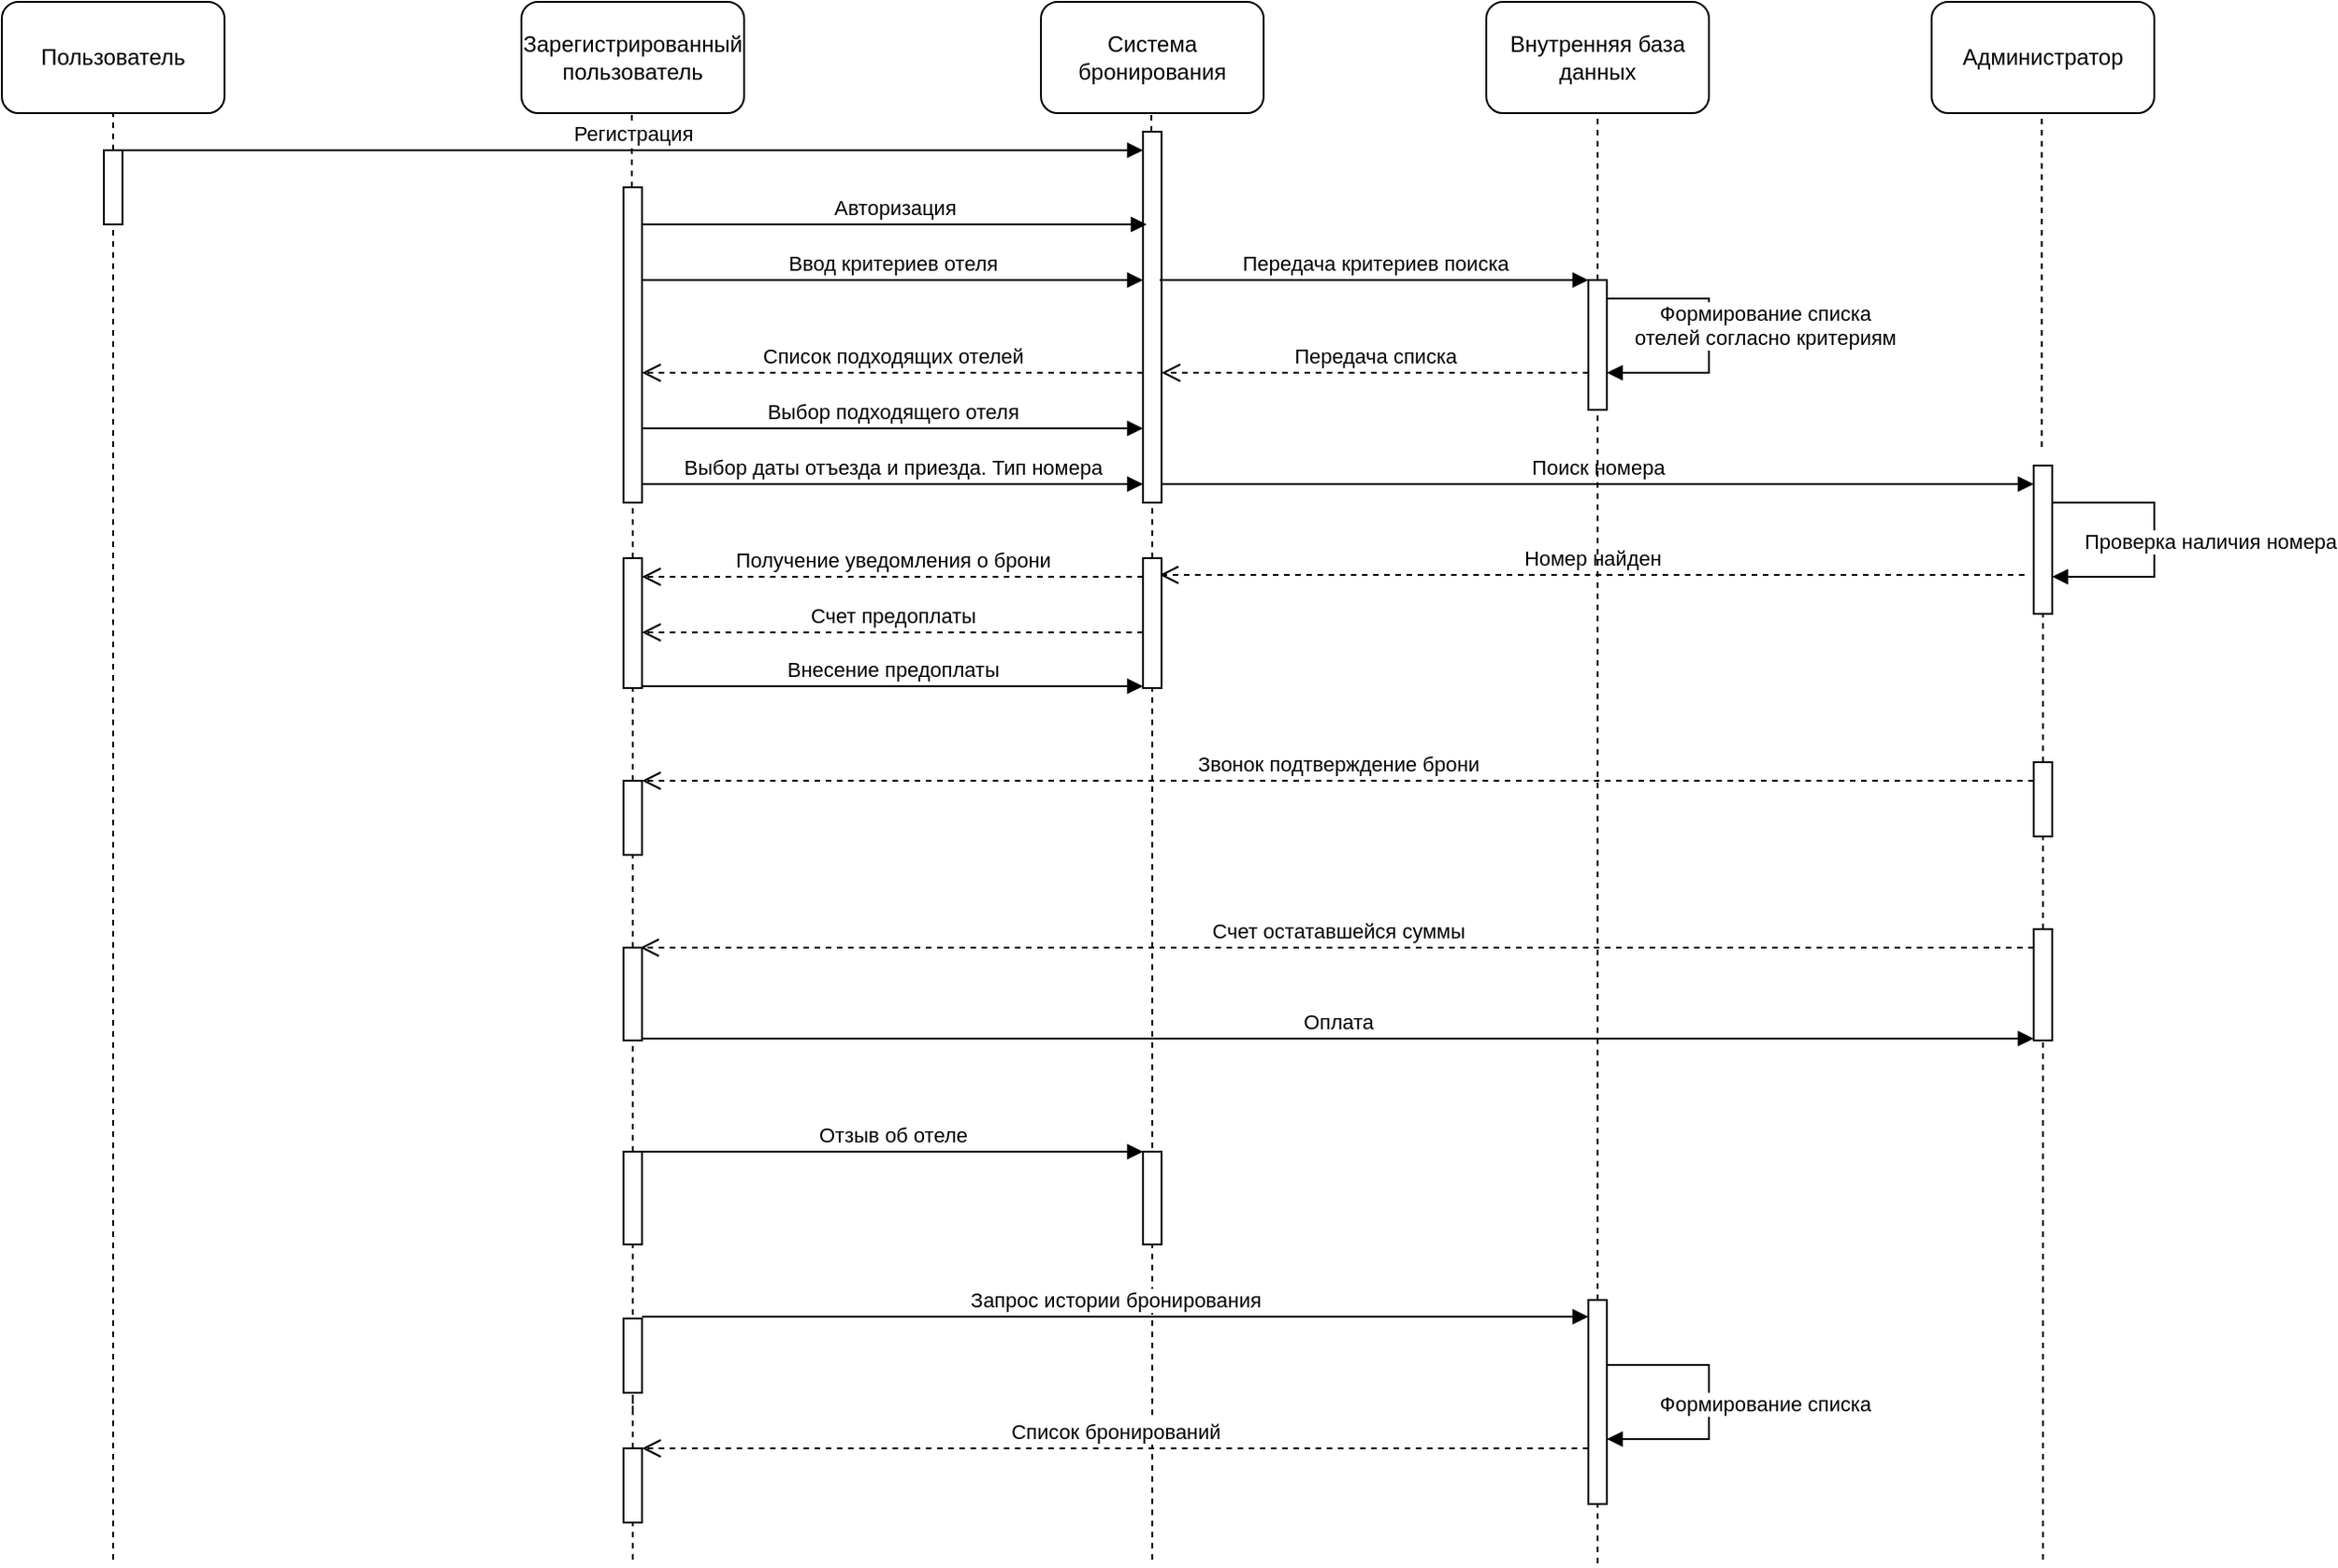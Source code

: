 <mxfile version="22.0.0" type="device">
  <diagram name="Страница — 1" id="3A3mYkXjl5Bx9e78jiHi">
    <mxGraphModel dx="1918" dy="638" grid="1" gridSize="10" guides="1" tooltips="1" connect="1" arrows="1" fold="1" page="1" pageScale="1" pageWidth="827" pageHeight="1169" math="0" shadow="0">
      <root>
        <mxCell id="0" />
        <mxCell id="1" parent="0" />
        <mxCell id="yYQlwH5CnJmu1Gok9ntD-1" value="Пользователь" style="rounded=1;whiteSpace=wrap;html=1;" parent="1" vertex="1">
          <mxGeometry x="-480" y="40" width="120" height="60" as="geometry" />
        </mxCell>
        <mxCell id="yYQlwH5CnJmu1Gok9ntD-2" value="Зарегистрированный пользователь" style="rounded=1;whiteSpace=wrap;html=1;" parent="1" vertex="1">
          <mxGeometry x="-200" y="40" width="120" height="60" as="geometry" />
        </mxCell>
        <mxCell id="yYQlwH5CnJmu1Gok9ntD-3" value="Система бронирования" style="rounded=1;whiteSpace=wrap;html=1;" parent="1" vertex="1">
          <mxGeometry x="80" y="40" width="120" height="60" as="geometry" />
        </mxCell>
        <mxCell id="yYQlwH5CnJmu1Gok9ntD-4" value="Администратор" style="rounded=1;whiteSpace=wrap;html=1;" parent="1" vertex="1">
          <mxGeometry x="560" y="40" width="120" height="60" as="geometry" />
        </mxCell>
        <mxCell id="yYQlwH5CnJmu1Gok9ntD-7" value="" style="endArrow=none;dashed=1;html=1;rounded=0;fillColor=#000000;" parent="1" source="yYQlwH5CnJmu1Gok9ntD-11" edge="1">
          <mxGeometry width="50" height="50" relative="1" as="geometry">
            <mxPoint x="-420" y="561.2" as="sourcePoint" />
            <mxPoint x="-420" y="100" as="targetPoint" />
          </mxGeometry>
        </mxCell>
        <mxCell id="yYQlwH5CnJmu1Gok9ntD-8" value="" style="endArrow=none;dashed=1;html=1;rounded=0;fillColor=#000000;" parent="1" source="yYQlwH5CnJmu1Gok9ntD-14" edge="1">
          <mxGeometry width="50" height="50" relative="1" as="geometry">
            <mxPoint x="-140.5" y="561.2" as="sourcePoint" />
            <mxPoint x="-140.5" y="100" as="targetPoint" />
          </mxGeometry>
        </mxCell>
        <mxCell id="yYQlwH5CnJmu1Gok9ntD-9" value="" style="endArrow=none;dashed=1;html=1;rounded=0;fillColor=#000000;" parent="1" source="yYQlwH5CnJmu1Gok9ntD-16" edge="1">
          <mxGeometry width="50" height="50" relative="1" as="geometry">
            <mxPoint x="139.5" y="561.2" as="sourcePoint" />
            <mxPoint x="139.5" y="100" as="targetPoint" />
          </mxGeometry>
        </mxCell>
        <mxCell id="yYQlwH5CnJmu1Gok9ntD-10" value="" style="endArrow=none;dashed=1;html=1;rounded=0;fillColor=#000000;" parent="1" edge="1">
          <mxGeometry width="50" height="50" relative="1" as="geometry">
            <mxPoint x="619.33" y="280" as="sourcePoint" />
            <mxPoint x="619.33" y="100" as="targetPoint" />
          </mxGeometry>
        </mxCell>
        <mxCell id="yYQlwH5CnJmu1Gok9ntD-12" value="" style="endArrow=none;dashed=1;html=1;rounded=0;fillColor=#000000;" parent="1" target="yYQlwH5CnJmu1Gok9ntD-11" edge="1">
          <mxGeometry width="50" height="50" relative="1" as="geometry">
            <mxPoint x="-420" y="880" as="sourcePoint" />
            <mxPoint x="-420" y="100" as="targetPoint" />
          </mxGeometry>
        </mxCell>
        <mxCell id="yYQlwH5CnJmu1Gok9ntD-11" value="" style="html=1;points=[[0,0,0,0,5],[0,1,0,0,-5],[1,0,0,0,5],[1,1,0,0,-5]];perimeter=orthogonalPerimeter;outlineConnect=0;targetShapes=umlLifeline;portConstraint=eastwest;newEdgeStyle={&quot;curved&quot;:0,&quot;rounded&quot;:0};" parent="1" vertex="1">
          <mxGeometry x="-425" y="120" width="10" height="40" as="geometry" />
        </mxCell>
        <mxCell id="yYQlwH5CnJmu1Gok9ntD-13" value="Регистрация" style="html=1;verticalAlign=bottom;endArrow=block;curved=0;rounded=0;" parent="1" edge="1" target="yYQlwH5CnJmu1Gok9ntD-16">
          <mxGeometry width="80" relative="1" as="geometry">
            <mxPoint x="-415" y="120" as="sourcePoint" />
            <mxPoint x="130" y="120" as="targetPoint" />
          </mxGeometry>
        </mxCell>
        <mxCell id="yYQlwH5CnJmu1Gok9ntD-15" value="" style="endArrow=none;dashed=1;html=1;rounded=0;fillColor=#000000;" parent="1" source="yYQlwH5CnJmu1Gok9ntD-37" target="yYQlwH5CnJmu1Gok9ntD-14" edge="1">
          <mxGeometry width="50" height="50" relative="1" as="geometry">
            <mxPoint x="-140.5" y="561.2" as="sourcePoint" />
            <mxPoint x="-140.5" y="100" as="targetPoint" />
          </mxGeometry>
        </mxCell>
        <mxCell id="yYQlwH5CnJmu1Gok9ntD-14" value="" style="html=1;points=[[0,0,0,0,5],[0,1,0,0,-5],[1,0,0,0,5],[1,1,0,0,-5]];perimeter=orthogonalPerimeter;outlineConnect=0;targetShapes=umlLifeline;portConstraint=eastwest;newEdgeStyle={&quot;curved&quot;:0,&quot;rounded&quot;:0};" parent="1" vertex="1">
          <mxGeometry x="-145" y="140" width="10" height="170" as="geometry" />
        </mxCell>
        <mxCell id="yYQlwH5CnJmu1Gok9ntD-17" value="" style="endArrow=none;dashed=1;html=1;rounded=0;fillColor=#000000;" parent="1" source="yYQlwH5CnJmu1Gok9ntD-35" target="yYQlwH5CnJmu1Gok9ntD-16" edge="1">
          <mxGeometry width="50" height="50" relative="1" as="geometry">
            <mxPoint x="139.5" y="561.2" as="sourcePoint" />
            <mxPoint x="139.5" y="100" as="targetPoint" />
          </mxGeometry>
        </mxCell>
        <mxCell id="yYQlwH5CnJmu1Gok9ntD-16" value="" style="html=1;points=[[0,0,0,0,5],[0,1,0,0,-5],[1,0,0,0,5],[1,1,0,0,-5]];perimeter=orthogonalPerimeter;outlineConnect=0;targetShapes=umlLifeline;portConstraint=eastwest;newEdgeStyle={&quot;curved&quot;:0,&quot;rounded&quot;:0};" parent="1" vertex="1">
          <mxGeometry x="135" y="110" width="10" height="200" as="geometry" />
        </mxCell>
        <mxCell id="yYQlwH5CnJmu1Gok9ntD-20" value="Авторизация" style="html=1;verticalAlign=bottom;endArrow=block;curved=0;rounded=0;" parent="1" edge="1">
          <mxGeometry width="80" relative="1" as="geometry">
            <mxPoint x="-135" y="160" as="sourcePoint" />
            <mxPoint x="137" y="160" as="targetPoint" />
          </mxGeometry>
        </mxCell>
        <mxCell id="yYQlwH5CnJmu1Gok9ntD-24" value="Ввод критериев отеля" style="html=1;verticalAlign=bottom;endArrow=block;curved=0;rounded=0;" parent="1" target="yYQlwH5CnJmu1Gok9ntD-16" edge="1">
          <mxGeometry width="80" relative="1" as="geometry">
            <mxPoint x="-135" y="190" as="sourcePoint" />
            <mxPoint x="130" y="190" as="targetPoint" />
          </mxGeometry>
        </mxCell>
        <mxCell id="yYQlwH5CnJmu1Gok9ntD-26" value="Список подходящих отелей" style="html=1;verticalAlign=bottom;endArrow=open;dashed=1;endSize=8;curved=0;rounded=0;" parent="1" edge="1">
          <mxGeometry relative="1" as="geometry">
            <mxPoint x="135" y="240" as="sourcePoint" />
            <mxPoint x="-135" y="240" as="targetPoint" />
          </mxGeometry>
        </mxCell>
        <mxCell id="yYQlwH5CnJmu1Gok9ntD-27" value="Выбор подходящего отеля" style="html=1;verticalAlign=bottom;endArrow=block;curved=0;rounded=0;" parent="1" edge="1">
          <mxGeometry width="80" relative="1" as="geometry">
            <mxPoint x="-135" y="270" as="sourcePoint" />
            <mxPoint x="135" y="270" as="targetPoint" />
          </mxGeometry>
        </mxCell>
        <mxCell id="yYQlwH5CnJmu1Gok9ntD-28" value="Поиск номера" style="html=1;verticalAlign=bottom;endArrow=block;curved=0;rounded=0;" parent="1" edge="1">
          <mxGeometry width="80" relative="1" as="geometry">
            <mxPoint x="145" y="300" as="sourcePoint" />
            <mxPoint x="615" y="300" as="targetPoint" />
          </mxGeometry>
        </mxCell>
        <mxCell id="yYQlwH5CnJmu1Gok9ntD-30" value="" style="endArrow=none;dashed=1;html=1;rounded=0;fillColor=#000000;" parent="1" source="yYQlwH5CnJmu1Gok9ntD-43" target="yYQlwH5CnJmu1Gok9ntD-29" edge="1">
          <mxGeometry width="50" height="50" relative="1" as="geometry">
            <mxPoint x="619.5" y="561.2" as="sourcePoint" />
            <mxPoint x="619.5" y="100" as="targetPoint" />
          </mxGeometry>
        </mxCell>
        <mxCell id="yYQlwH5CnJmu1Gok9ntD-29" value="" style="html=1;points=[[0,0,0,0,5],[0,1,0,0,-5],[1,0,0,0,5],[1,1,0,0,-5]];perimeter=orthogonalPerimeter;outlineConnect=0;targetShapes=umlLifeline;portConstraint=eastwest;newEdgeStyle={&quot;curved&quot;:0,&quot;rounded&quot;:0};" parent="1" vertex="1">
          <mxGeometry x="615" y="290" width="10" height="80" as="geometry" />
        </mxCell>
        <mxCell id="yYQlwH5CnJmu1Gok9ntD-31" value="Проверка наличия номера" style="html=1;verticalAlign=bottom;endArrow=block;curved=0;rounded=0;" parent="1" edge="1">
          <mxGeometry x="0.133" y="30" width="80" relative="1" as="geometry">
            <mxPoint x="625" y="310" as="sourcePoint" />
            <mxPoint x="625" y="350" as="targetPoint" />
            <Array as="points">
              <mxPoint x="680" y="310" />
              <mxPoint x="680" y="350" />
            </Array>
            <mxPoint as="offset" />
          </mxGeometry>
        </mxCell>
        <mxCell id="yYQlwH5CnJmu1Gok9ntD-32" value="Номер найден" style="html=1;verticalAlign=bottom;endArrow=open;dashed=1;endSize=8;curved=0;rounded=0;" parent="1" edge="1">
          <mxGeometry relative="1" as="geometry">
            <mxPoint x="610" y="349" as="sourcePoint" />
            <mxPoint x="144" y="349" as="targetPoint" />
          </mxGeometry>
        </mxCell>
        <mxCell id="yYQlwH5CnJmu1Gok9ntD-34" value="Выбор даты отъезда и приезда. Тип номера" style="html=1;verticalAlign=bottom;endArrow=block;curved=0;rounded=0;" parent="1" edge="1">
          <mxGeometry width="80" relative="1" as="geometry">
            <mxPoint x="-135" y="300" as="sourcePoint" />
            <mxPoint x="135" y="300" as="targetPoint" />
          </mxGeometry>
        </mxCell>
        <mxCell id="yYQlwH5CnJmu1Gok9ntD-36" value="" style="endArrow=none;dashed=1;html=1;rounded=0;fillColor=#000000;" parent="1" target="yYQlwH5CnJmu1Gok9ntD-35" edge="1">
          <mxGeometry width="50" height="50" relative="1" as="geometry">
            <mxPoint x="140" y="880" as="sourcePoint" />
            <mxPoint x="140" y="300" as="targetPoint" />
          </mxGeometry>
        </mxCell>
        <mxCell id="yYQlwH5CnJmu1Gok9ntD-35" value="" style="html=1;points=[[0,0,0,0,5],[0,1,0,0,-5],[1,0,0,0,5],[1,1,0,0,-5]];perimeter=orthogonalPerimeter;outlineConnect=0;targetShapes=umlLifeline;portConstraint=eastwest;newEdgeStyle={&quot;curved&quot;:0,&quot;rounded&quot;:0};" parent="1" vertex="1">
          <mxGeometry x="135" y="340" width="10" height="70" as="geometry" />
        </mxCell>
        <mxCell id="yYQlwH5CnJmu1Gok9ntD-38" value="" style="endArrow=none;dashed=1;html=1;rounded=0;fillColor=#000000;" parent="1" source="yYQlwH5CnJmu1Gok9ntD-48" target="yYQlwH5CnJmu1Gok9ntD-37" edge="1">
          <mxGeometry width="50" height="50" relative="1" as="geometry">
            <mxPoint x="-140" y="680" as="sourcePoint" />
            <mxPoint x="-140" y="300" as="targetPoint" />
          </mxGeometry>
        </mxCell>
        <mxCell id="yYQlwH5CnJmu1Gok9ntD-37" value="" style="html=1;points=[[0,0,0,0,5],[0,1,0,0,-5],[1,0,0,0,5],[1,1,0,0,-5]];perimeter=orthogonalPerimeter;outlineConnect=0;targetShapes=umlLifeline;portConstraint=eastwest;newEdgeStyle={&quot;curved&quot;:0,&quot;rounded&quot;:0};" parent="1" vertex="1">
          <mxGeometry x="-145" y="340" width="10" height="70" as="geometry" />
        </mxCell>
        <mxCell id="yYQlwH5CnJmu1Gok9ntD-39" value="Получение уведомления о брони" style="html=1;verticalAlign=bottom;endArrow=open;dashed=1;endSize=8;curved=0;rounded=0;" parent="1" edge="1">
          <mxGeometry relative="1" as="geometry">
            <mxPoint x="135" y="350" as="sourcePoint" />
            <mxPoint x="-135" y="350" as="targetPoint" />
          </mxGeometry>
        </mxCell>
        <mxCell id="yYQlwH5CnJmu1Gok9ntD-40" value="Счет предоплаты" style="html=1;verticalAlign=bottom;endArrow=open;dashed=1;endSize=8;curved=0;rounded=0;" parent="1" edge="1">
          <mxGeometry relative="1" as="geometry">
            <mxPoint x="135" y="380" as="sourcePoint" />
            <mxPoint x="-135" y="380" as="targetPoint" />
          </mxGeometry>
        </mxCell>
        <mxCell id="yYQlwH5CnJmu1Gok9ntD-41" value="Внесение предоплаты" style="html=1;verticalAlign=bottom;endArrow=block;curved=0;rounded=0;" parent="1" edge="1">
          <mxGeometry width="80" relative="1" as="geometry">
            <mxPoint x="-135" y="409" as="sourcePoint" />
            <mxPoint x="135" y="409" as="targetPoint" />
          </mxGeometry>
        </mxCell>
        <mxCell id="yYQlwH5CnJmu1Gok9ntD-42" value="" style="html=1;points=[[0,0,0,0,5],[0,1,0,0,-5],[1,0,0,0,5],[1,1,0,0,-5]];perimeter=orthogonalPerimeter;outlineConnect=0;targetShapes=umlLifeline;portConstraint=eastwest;newEdgeStyle={&quot;curved&quot;:0,&quot;rounded&quot;:0};" parent="1" vertex="1">
          <mxGeometry x="-145" y="460" width="10" height="40" as="geometry" />
        </mxCell>
        <mxCell id="yYQlwH5CnJmu1Gok9ntD-44" value="" style="endArrow=none;dashed=1;html=1;rounded=0;fillColor=#000000;" parent="1" source="yYQlwH5CnJmu1Gok9ntD-46" target="yYQlwH5CnJmu1Gok9ntD-43" edge="1">
          <mxGeometry width="50" height="50" relative="1" as="geometry">
            <mxPoint x="620" y="680" as="sourcePoint" />
            <mxPoint x="620" y="360" as="targetPoint" />
          </mxGeometry>
        </mxCell>
        <mxCell id="yYQlwH5CnJmu1Gok9ntD-43" value="" style="html=1;points=[[0,0,0,0,5],[0,1,0,0,-5],[1,0,0,0,5],[1,1,0,0,-5]];perimeter=orthogonalPerimeter;outlineConnect=0;targetShapes=umlLifeline;portConstraint=eastwest;newEdgeStyle={&quot;curved&quot;:0,&quot;rounded&quot;:0};" parent="1" vertex="1">
          <mxGeometry x="615" y="450" width="10" height="40" as="geometry" />
        </mxCell>
        <mxCell id="yYQlwH5CnJmu1Gok9ntD-45" value="Звонок подтверждение брони" style="html=1;verticalAlign=bottom;endArrow=open;dashed=1;endSize=8;curved=0;rounded=0;" parent="1" edge="1" source="yYQlwH5CnJmu1Gok9ntD-43">
          <mxGeometry relative="1" as="geometry">
            <mxPoint x="610" y="460" as="sourcePoint" />
            <mxPoint x="-135" y="460" as="targetPoint" />
          </mxGeometry>
        </mxCell>
        <mxCell id="yYQlwH5CnJmu1Gok9ntD-47" value="" style="endArrow=none;dashed=1;html=1;rounded=0;fillColor=#000000;" parent="1" target="yYQlwH5CnJmu1Gok9ntD-46" edge="1">
          <mxGeometry width="50" height="50" relative="1" as="geometry">
            <mxPoint x="620" y="880" as="sourcePoint" />
            <mxPoint x="420" y="500" as="targetPoint" />
          </mxGeometry>
        </mxCell>
        <mxCell id="yYQlwH5CnJmu1Gok9ntD-46" value="" style="html=1;points=[[0,0,0,0,5],[0,1,0,0,-5],[1,0,0,0,5],[1,1,0,0,-5]];perimeter=orthogonalPerimeter;outlineConnect=0;targetShapes=umlLifeline;portConstraint=eastwest;newEdgeStyle={&quot;curved&quot;:0,&quot;rounded&quot;:0};" parent="1" vertex="1">
          <mxGeometry x="615" y="540" width="10" height="60" as="geometry" />
        </mxCell>
        <mxCell id="yYQlwH5CnJmu1Gok9ntD-49" value="" style="endArrow=none;dashed=1;html=1;rounded=0;fillColor=#000000;" parent="1" source="yYQlwH5CnJmu1Gok9ntD-54" target="yYQlwH5CnJmu1Gok9ntD-48" edge="1">
          <mxGeometry width="50" height="50" relative="1" as="geometry">
            <mxPoint x="-140" y="720" as="sourcePoint" />
            <mxPoint x="-140" y="410" as="targetPoint" />
          </mxGeometry>
        </mxCell>
        <mxCell id="yYQlwH5CnJmu1Gok9ntD-48" value="" style="html=1;points=[[0,0,0,0,5],[0,1,0,0,-5],[1,0,0,0,5],[1,1,0,0,-5]];perimeter=orthogonalPerimeter;outlineConnect=0;targetShapes=umlLifeline;portConstraint=eastwest;newEdgeStyle={&quot;curved&quot;:0,&quot;rounded&quot;:0};" parent="1" vertex="1">
          <mxGeometry x="-145" y="550" width="10" height="50" as="geometry" />
        </mxCell>
        <mxCell id="yYQlwH5CnJmu1Gok9ntD-50" value="Счет остатавшейся суммы" style="html=1;verticalAlign=bottom;endArrow=open;dashed=1;endSize=8;curved=0;rounded=0;" parent="1" edge="1" source="yYQlwH5CnJmu1Gok9ntD-46">
          <mxGeometry relative="1" as="geometry">
            <mxPoint x="610" y="550" as="sourcePoint" />
            <mxPoint x="-136" y="550" as="targetPoint" />
          </mxGeometry>
        </mxCell>
        <mxCell id="yYQlwH5CnJmu1Gok9ntD-53" value="Оплата" style="html=1;verticalAlign=bottom;endArrow=block;curved=0;rounded=0;" parent="1" target="yYQlwH5CnJmu1Gok9ntD-46" edge="1">
          <mxGeometry width="80" relative="1" as="geometry">
            <mxPoint x="-135" y="599" as="sourcePoint" />
            <mxPoint x="135" y="599" as="targetPoint" />
          </mxGeometry>
        </mxCell>
        <mxCell id="yYQlwH5CnJmu1Gok9ntD-55" value="" style="endArrow=none;dashed=1;html=1;rounded=0;fillColor=#000000;" parent="1" source="yYQlwH5CnJmu1Gok9ntD-65" target="yYQlwH5CnJmu1Gok9ntD-54" edge="1">
          <mxGeometry width="50" height="50" relative="1" as="geometry">
            <mxPoint x="-140" y="880" as="sourcePoint" />
            <mxPoint x="-140" y="600" as="targetPoint" />
          </mxGeometry>
        </mxCell>
        <mxCell id="yYQlwH5CnJmu1Gok9ntD-54" value="" style="html=1;points=[[0,0,0,0,5],[0,1,0,0,-5],[1,0,0,0,5],[1,1,0,0,-5]];perimeter=orthogonalPerimeter;outlineConnect=0;targetShapes=umlLifeline;portConstraint=eastwest;newEdgeStyle={&quot;curved&quot;:0,&quot;rounded&quot;:0};" parent="1" vertex="1">
          <mxGeometry x="-145" y="660" width="10" height="50" as="geometry" />
        </mxCell>
        <mxCell id="yYQlwH5CnJmu1Gok9ntD-56" value="" style="html=1;points=[[0,0,0,0,5],[0,1,0,0,-5],[1,0,0,0,5],[1,1,0,0,-5]];perimeter=orthogonalPerimeter;outlineConnect=0;targetShapes=umlLifeline;portConstraint=eastwest;newEdgeStyle={&quot;curved&quot;:0,&quot;rounded&quot;:0};" parent="1" vertex="1">
          <mxGeometry x="135" y="660" width="10" height="50" as="geometry" />
        </mxCell>
        <mxCell id="yYQlwH5CnJmu1Gok9ntD-57" value="Отзыв об отеле" style="html=1;verticalAlign=bottom;endArrow=block;curved=0;rounded=0;" parent="1" edge="1">
          <mxGeometry width="80" relative="1" as="geometry">
            <mxPoint x="-135" y="660" as="sourcePoint" />
            <mxPoint x="135" y="660" as="targetPoint" />
          </mxGeometry>
        </mxCell>
        <mxCell id="yYQlwH5CnJmu1Gok9ntD-61" value="" style="endArrow=none;dashed=1;html=1;rounded=0;fillColor=#000000;" parent="1" target="yYQlwH5CnJmu1Gok9ntD-58" edge="1">
          <mxGeometry width="50" height="50" relative="1" as="geometry">
            <mxPoint x="-140" y="800" as="sourcePoint" />
            <mxPoint x="-140" y="710" as="targetPoint" />
          </mxGeometry>
        </mxCell>
        <mxCell id="yYQlwH5CnJmu1Gok9ntD-58" value="" style="html=1;points=[[0,0,0,0,5],[0,1,0,0,-5],[1,0,0,0,5],[1,1,0,0,-5]];perimeter=orthogonalPerimeter;outlineConnect=0;targetShapes=umlLifeline;portConstraint=eastwest;newEdgeStyle={&quot;curved&quot;:0,&quot;rounded&quot;:0};" parent="1" vertex="1">
          <mxGeometry x="-145" y="750" width="10" height="40" as="geometry" />
        </mxCell>
        <mxCell id="yYQlwH5CnJmu1Gok9ntD-63" value="Запрос истории бронирования" style="html=1;verticalAlign=bottom;endArrow=block;curved=0;rounded=0;" parent="1" edge="1" target="yYQlwH5CnJmu1Gok9ntD-59">
          <mxGeometry width="80" relative="1" as="geometry">
            <mxPoint x="-135" y="749" as="sourcePoint" />
            <mxPoint x="370" y="749" as="targetPoint" />
          </mxGeometry>
        </mxCell>
        <mxCell id="yYQlwH5CnJmu1Gok9ntD-64" value="Формирование списка" style="html=1;verticalAlign=bottom;endArrow=block;curved=0;rounded=0;" parent="1" edge="1">
          <mxGeometry x="0.133" y="30" width="80" relative="1" as="geometry">
            <mxPoint x="385" y="775" as="sourcePoint" />
            <mxPoint x="385" y="815" as="targetPoint" />
            <Array as="points">
              <mxPoint x="440" y="775" />
              <mxPoint x="440" y="815" />
            </Array>
            <mxPoint as="offset" />
          </mxGeometry>
        </mxCell>
        <mxCell id="yYQlwH5CnJmu1Gok9ntD-66" value="" style="endArrow=none;dashed=1;html=1;rounded=0;fillColor=#000000;" parent="1" target="yYQlwH5CnJmu1Gok9ntD-65" edge="1">
          <mxGeometry width="50" height="50" relative="1" as="geometry">
            <mxPoint x="-140" y="880" as="sourcePoint" />
            <mxPoint x="-140" y="710" as="targetPoint" />
          </mxGeometry>
        </mxCell>
        <mxCell id="yYQlwH5CnJmu1Gok9ntD-65" value="" style="html=1;points=[[0,0,0,0,5],[0,1,0,0,-5],[1,0,0,0,5],[1,1,0,0,-5]];perimeter=orthogonalPerimeter;outlineConnect=0;targetShapes=umlLifeline;portConstraint=eastwest;newEdgeStyle={&quot;curved&quot;:0,&quot;rounded&quot;:0};" parent="1" vertex="1">
          <mxGeometry x="-145" y="820" width="10" height="40" as="geometry" />
        </mxCell>
        <mxCell id="yYQlwH5CnJmu1Gok9ntD-67" value="Список бронирований" style="html=1;verticalAlign=bottom;endArrow=open;dashed=1;endSize=8;curved=0;rounded=0;" parent="1" edge="1" source="yYQlwH5CnJmu1Gok9ntD-59">
          <mxGeometry relative="1" as="geometry">
            <mxPoint x="370" y="820" as="sourcePoint" />
            <mxPoint x="-135" y="820" as="targetPoint" />
          </mxGeometry>
        </mxCell>
        <mxCell id="6wN1TZoVqHKn8gBIG4A--1" value="" style="endArrow=none;dashed=1;html=1;rounded=0;" edge="1" parent="1" source="6wN1TZoVqHKn8gBIG4A--7">
          <mxGeometry width="50" height="50" relative="1" as="geometry">
            <mxPoint x="380" y="882" as="sourcePoint" />
            <mxPoint x="380" y="100" as="targetPoint" />
          </mxGeometry>
        </mxCell>
        <mxCell id="6wN1TZoVqHKn8gBIG4A--2" value="Внутренняя база данных" style="rounded=1;whiteSpace=wrap;html=1;" vertex="1" parent="1">
          <mxGeometry x="320" y="40" width="120" height="60" as="geometry" />
        </mxCell>
        <mxCell id="6wN1TZoVqHKn8gBIG4A--8" value="" style="endArrow=none;dashed=1;html=1;rounded=0;" edge="1" parent="1" source="yYQlwH5CnJmu1Gok9ntD-59" target="6wN1TZoVqHKn8gBIG4A--7">
          <mxGeometry width="50" height="50" relative="1" as="geometry">
            <mxPoint x="380" y="882" as="sourcePoint" />
            <mxPoint x="380" y="100" as="targetPoint" />
          </mxGeometry>
        </mxCell>
        <mxCell id="6wN1TZoVqHKn8gBIG4A--7" value="" style="html=1;points=[[0,0,0,0,5],[0,1,0,0,-5],[1,0,0,0,5],[1,1,0,0,-5]];perimeter=orthogonalPerimeter;outlineConnect=0;targetShapes=umlLifeline;portConstraint=eastwest;newEdgeStyle={&quot;curved&quot;:0,&quot;rounded&quot;:0};" vertex="1" parent="1">
          <mxGeometry x="375" y="190" width="10" height="70" as="geometry" />
        </mxCell>
        <mxCell id="6wN1TZoVqHKn8gBIG4A--9" value="Передача критериев поиска" style="html=1;verticalAlign=bottom;endArrow=block;curved=0;rounded=0;" edge="1" parent="1" target="6wN1TZoVqHKn8gBIG4A--7">
          <mxGeometry width="80" relative="1" as="geometry">
            <mxPoint x="144" y="190" as="sourcePoint" />
            <mxPoint x="370" y="190" as="targetPoint" />
          </mxGeometry>
        </mxCell>
        <mxCell id="6wN1TZoVqHKn8gBIG4A--10" value="Формирование списка &lt;br&gt;отелей согласно критериям" style="html=1;verticalAlign=bottom;endArrow=block;curved=0;rounded=0;" edge="1" parent="1">
          <mxGeometry x="0.133" y="30" width="80" relative="1" as="geometry">
            <mxPoint x="385" y="200" as="sourcePoint" />
            <mxPoint x="385" y="240" as="targetPoint" />
            <Array as="points">
              <mxPoint x="440" y="200" />
              <mxPoint x="440" y="240" />
            </Array>
            <mxPoint as="offset" />
          </mxGeometry>
        </mxCell>
        <mxCell id="6wN1TZoVqHKn8gBIG4A--11" value="Передача списка" style="html=1;verticalAlign=bottom;endArrow=open;dashed=1;endSize=8;curved=0;rounded=0;" edge="1" parent="1" target="yYQlwH5CnJmu1Gok9ntD-16">
          <mxGeometry relative="1" as="geometry">
            <mxPoint x="375" y="240" as="sourcePoint" />
            <mxPoint x="150" y="240" as="targetPoint" />
          </mxGeometry>
        </mxCell>
        <mxCell id="6wN1TZoVqHKn8gBIG4A--12" value="" style="endArrow=none;dashed=1;html=1;rounded=0;" edge="1" parent="1" target="yYQlwH5CnJmu1Gok9ntD-59">
          <mxGeometry width="50" height="50" relative="1" as="geometry">
            <mxPoint x="380" y="882" as="sourcePoint" />
            <mxPoint x="380" y="260" as="targetPoint" />
          </mxGeometry>
        </mxCell>
        <mxCell id="yYQlwH5CnJmu1Gok9ntD-59" value="" style="html=1;points=[[0,0,0,0,5],[0,1,0,0,-5],[1,0,0,0,5],[1,1,0,0,-5]];perimeter=orthogonalPerimeter;outlineConnect=0;targetShapes=umlLifeline;portConstraint=eastwest;newEdgeStyle={&quot;curved&quot;:0,&quot;rounded&quot;:0};" parent="1" vertex="1">
          <mxGeometry x="375" y="740" width="10" height="110" as="geometry" />
        </mxCell>
      </root>
    </mxGraphModel>
  </diagram>
</mxfile>
